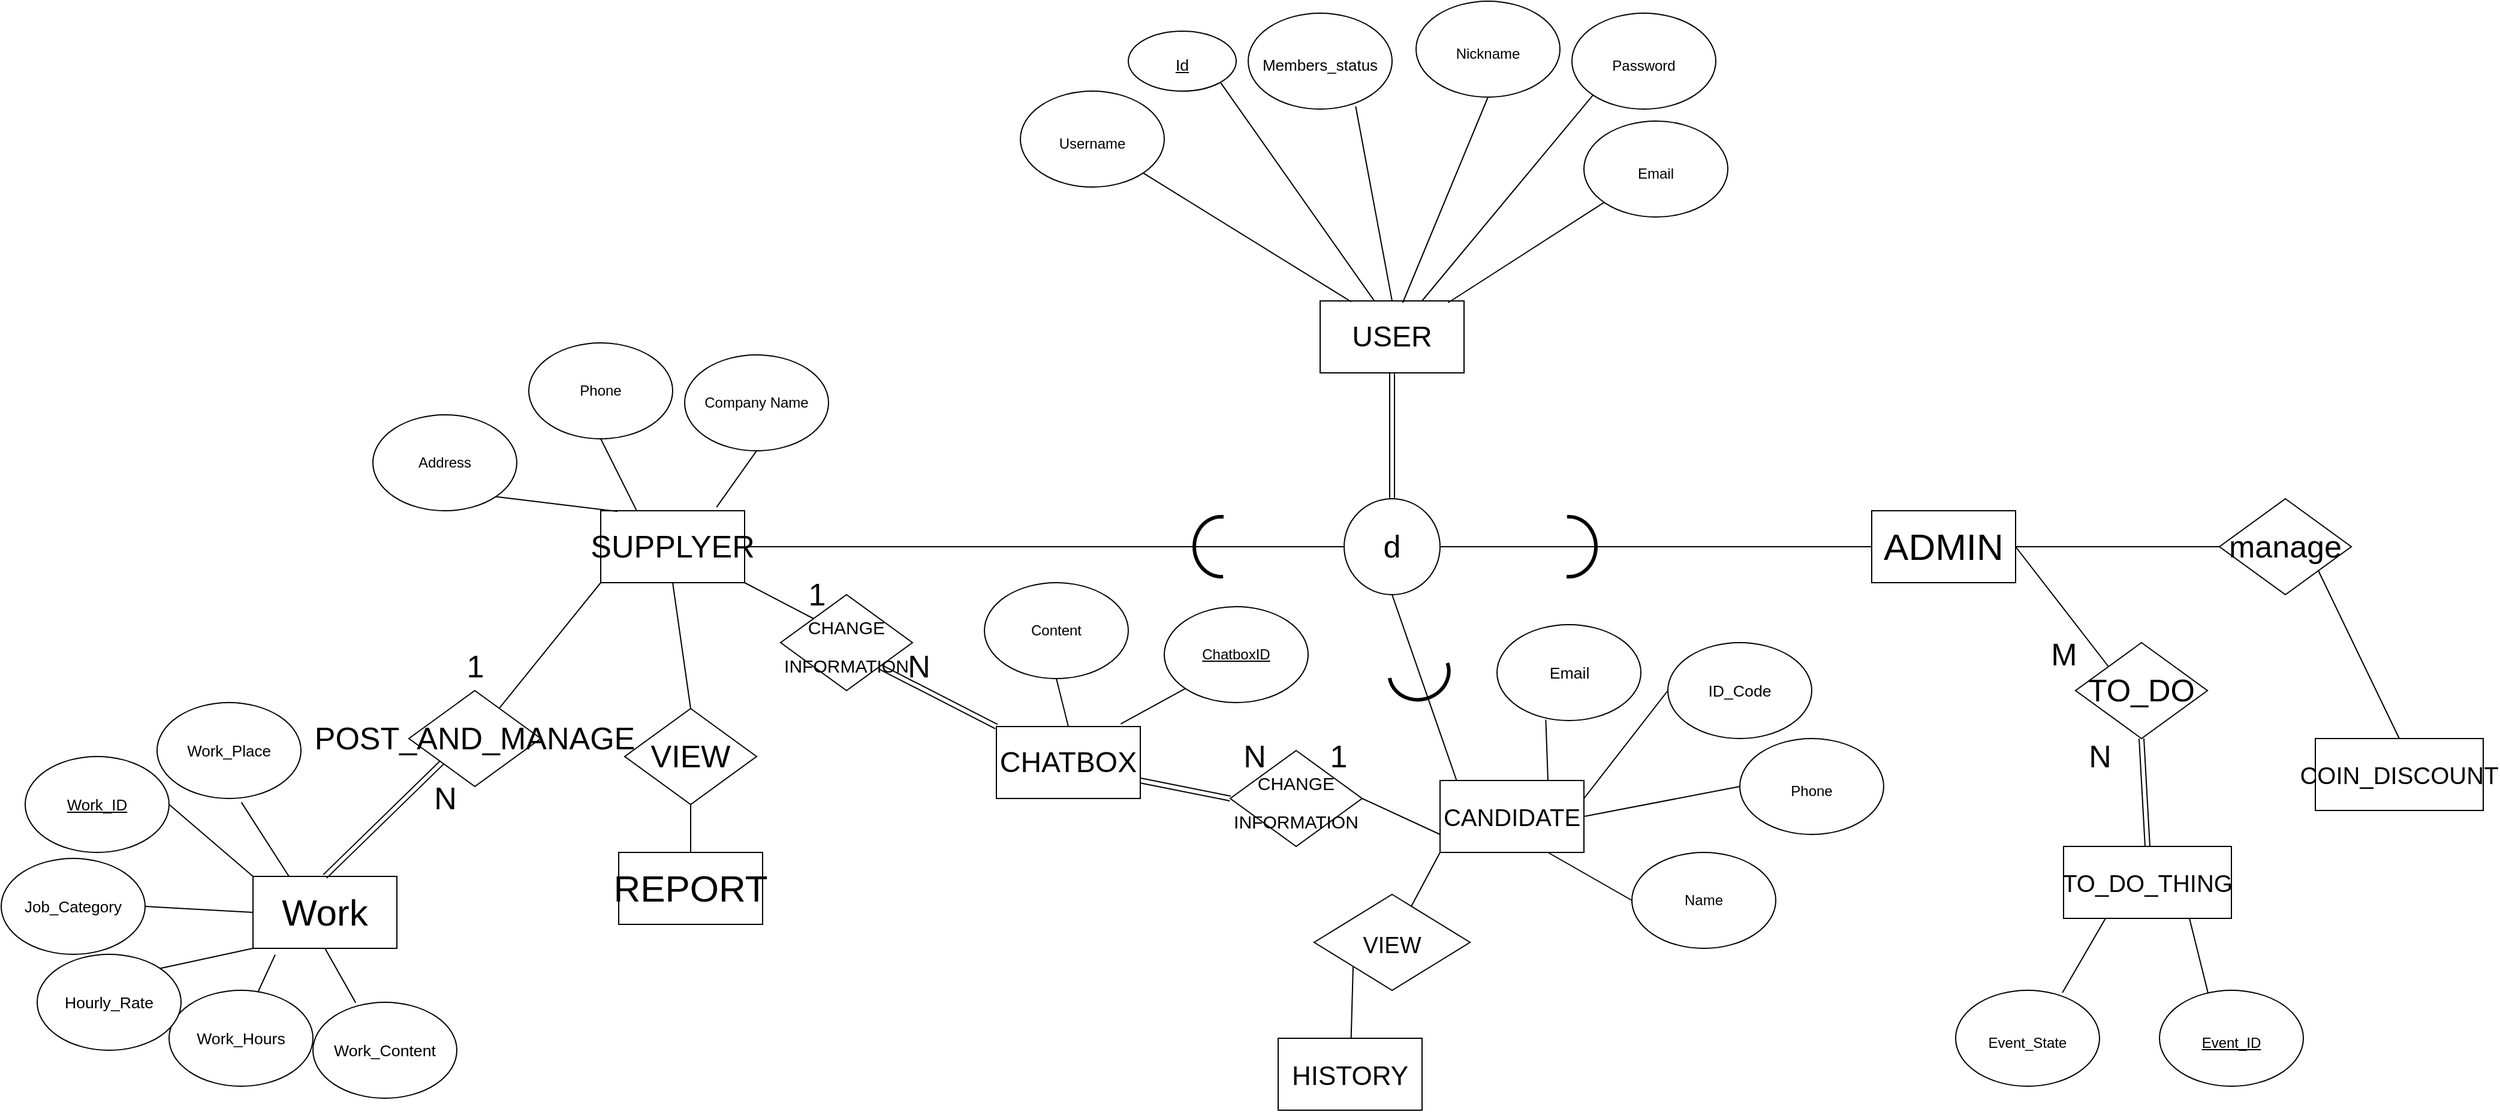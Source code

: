 <mxfile version="20.5.1" type="device"><diagram id="R2lEEEUBdFMjLlhIrx00" name="Page-1"><mxGraphModel dx="2035" dy="1775" grid="1" gridSize="10" guides="1" tooltips="1" connect="1" arrows="1" fold="1" page="1" pageScale="1" pageWidth="850" pageHeight="1100" math="0" shadow="0" extFonts="Permanent Marker^https://fonts.googleapis.com/css?family=Permanent+Marker"><root><mxCell id="0"/><mxCell id="1" parent="0"/><mxCell id="GAEGaTAxzeg6Zr1acWIs-1" value="&lt;font style=&quot;font-size: 24px;&quot;&gt;USER&lt;/font&gt;" style="rounded=0;whiteSpace=wrap;html=1;" parent="1" vertex="1"><mxGeometry x="780" y="35" width="120" height="60" as="geometry"/></mxCell><mxCell id="GAEGaTAxzeg6Zr1acWIs-2" value="&lt;div style=&quot;text-align: start;&quot;&gt;&lt;font face=&quot;Arial&quot;&gt;&lt;span style=&quot;font-size: 13.333px;&quot;&gt;&lt;u&gt;Id&lt;/u&gt;&lt;/span&gt;&lt;/font&gt;&lt;/div&gt;" style="ellipse;whiteSpace=wrap;html=1;fontSize=24;" parent="1" vertex="1"><mxGeometry x="620" y="-190" width="90" height="50" as="geometry"/></mxCell><mxCell id="LezE99AyNfhkKalpj9kY-16" style="edgeStyle=none;rounded=0;orthogonalLoop=1;jettySize=auto;html=1;exitX=1;exitY=1;exitDx=0;exitDy=0;strokeColor=default;fontSize=26;endArrow=none;endFill=0;entryX=0.216;entryY=0.012;entryDx=0;entryDy=0;entryPerimeter=0;" parent="1" source="GAEGaTAxzeg6Zr1acWIs-4" target="GAEGaTAxzeg6Zr1acWIs-1" edge="1"><mxGeometry relative="1" as="geometry"><mxPoint x="790" y="30" as="targetPoint"/></mxGeometry></mxCell><mxCell id="GAEGaTAxzeg6Zr1acWIs-4" value="&lt;font style=&quot;font-size: 12px;&quot;&gt;Username&lt;/font&gt;" style="ellipse;whiteSpace=wrap;html=1;fontSize=24;" parent="1" vertex="1"><mxGeometry x="530" y="-140" width="120" height="80" as="geometry"/></mxCell><mxCell id="LezE99AyNfhkKalpj9kY-14" style="edgeStyle=none;rounded=0;orthogonalLoop=1;jettySize=auto;html=1;exitX=0.5;exitY=1;exitDx=0;exitDy=0;strokeColor=default;fontSize=26;endArrow=none;endFill=0;entryX=0.574;entryY=0.025;entryDx=0;entryDy=0;entryPerimeter=0;" parent="1" source="GAEGaTAxzeg6Zr1acWIs-5" target="GAEGaTAxzeg6Zr1acWIs-1" edge="1"><mxGeometry relative="1" as="geometry"><mxPoint x="850" y="30" as="targetPoint"/></mxGeometry></mxCell><mxCell id="GAEGaTAxzeg6Zr1acWIs-5" value="&lt;font style=&quot;font-size: 12px;&quot;&gt;Nickname&lt;/font&gt;" style="ellipse;whiteSpace=wrap;html=1;fontSize=24;" parent="1" vertex="1"><mxGeometry x="860" y="-215" width="120" height="80" as="geometry"/></mxCell><mxCell id="GAEGaTAxzeg6Zr1acWIs-6" value="&lt;font style=&quot;font-size: 13px;&quot;&gt;Members_status&lt;/font&gt;" style="ellipse;whiteSpace=wrap;html=1;fontSize=24;" parent="1" vertex="1"><mxGeometry x="720" y="-205" width="120" height="80" as="geometry"/></mxCell><mxCell id="LezE99AyNfhkKalpj9kY-15" style="edgeStyle=none;rounded=0;orthogonalLoop=1;jettySize=auto;html=1;exitX=0;exitY=1;exitDx=0;exitDy=0;strokeColor=default;fontSize=26;endArrow=none;endFill=0;" parent="1" source="GAEGaTAxzeg6Zr1acWIs-7" target="GAEGaTAxzeg6Zr1acWIs-1" edge="1"><mxGeometry relative="1" as="geometry"/></mxCell><mxCell id="GAEGaTAxzeg6Zr1acWIs-7" value="&lt;font style=&quot;font-size: 12px;&quot;&gt;Password&lt;/font&gt;" style="ellipse;whiteSpace=wrap;html=1;fontSize=24;" parent="1" vertex="1"><mxGeometry x="990" y="-205" width="120" height="80" as="geometry"/></mxCell><mxCell id="GAEGaTAxzeg6Zr1acWIs-8" value="&lt;font style=&quot;font-size: 12px;&quot;&gt;Email&lt;/font&gt;" style="ellipse;whiteSpace=wrap;html=1;fontSize=24;" parent="1" vertex="1"><mxGeometry x="1000" y="-115" width="120" height="80" as="geometry"/></mxCell><mxCell id="LezE99AyNfhkKalpj9kY-32" style="edgeStyle=none;rounded=0;orthogonalLoop=1;jettySize=auto;html=1;exitX=0;exitY=0.75;exitDx=0;exitDy=0;entryX=1;entryY=0.5;entryDx=0;entryDy=0;strokeColor=default;fontSize=26;endArrow=none;endFill=0;" parent="1" source="SXJEXZkANKzUue8CxVJa-1" target="LezE99AyNfhkKalpj9kY-31" edge="1"><mxGeometry relative="1" as="geometry"/></mxCell><mxCell id="QiW3dgCZa_tOlKcqIJRT-12" style="edgeStyle=none;rounded=0;orthogonalLoop=1;jettySize=auto;html=1;exitX=0;exitY=1;exitDx=0;exitDy=0;endArrow=none;endFill=0;" edge="1" parent="1" source="SXJEXZkANKzUue8CxVJa-1" target="QiW3dgCZa_tOlKcqIJRT-11"><mxGeometry relative="1" as="geometry"/></mxCell><mxCell id="SXJEXZkANKzUue8CxVJa-1" value="&lt;font style=&quot;font-size: 20px;&quot;&gt;CANDIDATE&lt;/font&gt;" style="rounded=0;whiteSpace=wrap;html=1;fontSize=12;" parent="1" vertex="1"><mxGeometry x="880" y="435" width="120" height="60" as="geometry"/></mxCell><mxCell id="LezE99AyNfhkKalpj9kY-23" style="edgeStyle=none;rounded=0;orthogonalLoop=1;jettySize=auto;html=1;exitX=0;exitY=0.5;exitDx=0;exitDy=0;entryX=0.75;entryY=1;entryDx=0;entryDy=0;strokeColor=default;fontSize=26;endArrow=none;endFill=0;" parent="1" source="SXJEXZkANKzUue8CxVJa-2" target="SXJEXZkANKzUue8CxVJa-1" edge="1"><mxGeometry relative="1" as="geometry"/></mxCell><mxCell id="SXJEXZkANKzUue8CxVJa-2" value="Name" style="ellipse;whiteSpace=wrap;html=1;fontSize=12;" parent="1" vertex="1"><mxGeometry x="1040" y="495" width="120" height="80" as="geometry"/></mxCell><mxCell id="LezE99AyNfhkKalpj9kY-22" style="edgeStyle=none;rounded=0;orthogonalLoop=1;jettySize=auto;html=1;exitX=0;exitY=0.5;exitDx=0;exitDy=0;entryX=1;entryY=0.5;entryDx=0;entryDy=0;strokeColor=default;fontSize=26;endArrow=none;endFill=0;" parent="1" source="SXJEXZkANKzUue8CxVJa-3" target="SXJEXZkANKzUue8CxVJa-1" edge="1"><mxGeometry relative="1" as="geometry"/></mxCell><mxCell id="SXJEXZkANKzUue8CxVJa-3" value="&lt;font style=&quot;font-size: 12px;&quot;&gt;Phone&lt;/font&gt;" style="ellipse;whiteSpace=wrap;html=1;fontSize=24;" parent="1" vertex="1"><mxGeometry x="1130" y="400" width="120" height="80" as="geometry"/></mxCell><mxCell id="SXJEXZkANKzUue8CxVJa-4" value="&lt;span style=&quot;text-align: start; font-size: 10pt; font-family: Arial;&quot; data-sheets-userformat=&quot;{&amp;quot;2&amp;quot;:529,&amp;quot;3&amp;quot;:{&amp;quot;1&amp;quot;:0},&amp;quot;7&amp;quot;:{&amp;quot;1&amp;quot;:[{&amp;quot;1&amp;quot;:2,&amp;quot;2&amp;quot;:0,&amp;quot;5&amp;quot;:{&amp;quot;1&amp;quot;:2,&amp;quot;2&amp;quot;:0}},{&amp;quot;1&amp;quot;:0,&amp;quot;2&amp;quot;:0,&amp;quot;3&amp;quot;:3},{&amp;quot;1&amp;quot;:1,&amp;quot;2&amp;quot;:0,&amp;quot;4&amp;quot;:1}]},&amp;quot;12&amp;quot;:0}&quot; data-sheets-value=&quot;{&amp;quot;1&amp;quot;:2,&amp;quot;2&amp;quot;:&amp;quot;email&amp;quot;}&quot;&gt;Email&lt;/span&gt;" style="ellipse;whiteSpace=wrap;html=1;fontSize=12;" parent="1" vertex="1"><mxGeometry x="927.5" y="305" width="120" height="80" as="geometry"/></mxCell><mxCell id="SXJEXZkANKzUue8CxVJa-7" value="&lt;span style=&quot;text-align: start; font-size: 10pt; font-family: Arial;&quot; data-sheets-userformat=&quot;{&amp;quot;2&amp;quot;:529,&amp;quot;3&amp;quot;:{&amp;quot;1&amp;quot;:0},&amp;quot;7&amp;quot;:{&amp;quot;1&amp;quot;:[{&amp;quot;1&amp;quot;:2,&amp;quot;2&amp;quot;:0,&amp;quot;5&amp;quot;:{&amp;quot;1&amp;quot;:2,&amp;quot;2&amp;quot;:0}},{&amp;quot;1&amp;quot;:0,&amp;quot;2&amp;quot;:0,&amp;quot;3&amp;quot;:3},{&amp;quot;1&amp;quot;:1,&amp;quot;2&amp;quot;:0,&amp;quot;4&amp;quot;:1}]},&amp;quot;12&amp;quot;:0}&quot; data-sheets-value=&quot;{&amp;quot;1&amp;quot;:2,&amp;quot;2&amp;quot;:&amp;quot;ID&amp;quot;}&quot;&gt;ID_Code&lt;/span&gt;" style="ellipse;whiteSpace=wrap;html=1;fontSize=12;" parent="1" vertex="1"><mxGeometry x="1070" y="320" width="120" height="80" as="geometry"/></mxCell><mxCell id="LezE99AyNfhkKalpj9kY-35" style="edgeStyle=none;rounded=0;orthogonalLoop=1;jettySize=auto;html=1;exitX=1;exitY=1;exitDx=0;exitDy=0;entryX=0;entryY=0;entryDx=0;entryDy=0;strokeColor=default;fontSize=26;endArrow=none;endFill=0;" parent="1" source="SXJEXZkANKzUue8CxVJa-9" target="LezE99AyNfhkKalpj9kY-30" edge="1"><mxGeometry relative="1" as="geometry"/></mxCell><mxCell id="LezE99AyNfhkKalpj9kY-36" style="edgeStyle=none;rounded=0;orthogonalLoop=1;jettySize=auto;html=1;exitX=0;exitY=1;exitDx=0;exitDy=0;strokeColor=default;fontSize=26;endArrow=none;endFill=0;" parent="1" source="SXJEXZkANKzUue8CxVJa-9" target="LezE99AyNfhkKalpj9kY-37" edge="1"><mxGeometry relative="1" as="geometry"><mxPoint x="110" y="350" as="targetPoint"/></mxGeometry></mxCell><mxCell id="QiW3dgCZa_tOlKcqIJRT-8" style="edgeStyle=none;rounded=0;orthogonalLoop=1;jettySize=auto;html=1;exitX=0.5;exitY=1;exitDx=0;exitDy=0;entryX=0.5;entryY=0;entryDx=0;entryDy=0;endArrow=none;endFill=0;" edge="1" parent="1" source="SXJEXZkANKzUue8CxVJa-9" target="QiW3dgCZa_tOlKcqIJRT-7"><mxGeometry relative="1" as="geometry"/></mxCell><mxCell id="SXJEXZkANKzUue8CxVJa-9" value="&lt;font style=&quot;font-size: 26px;&quot;&gt;SUPPLYER&lt;/font&gt;" style="rounded=0;whiteSpace=wrap;html=1;fontSize=12;" parent="1" vertex="1"><mxGeometry x="180" y="210" width="120" height="60" as="geometry"/></mxCell><mxCell id="SXJEXZkANKzUue8CxVJa-10" value="Company Name" style="ellipse;whiteSpace=wrap;html=1;fontSize=12;" parent="1" vertex="1"><mxGeometry x="250" y="80" width="120" height="80" as="geometry"/></mxCell><mxCell id="LezE99AyNfhkKalpj9kY-24" style="edgeStyle=none;rounded=0;orthogonalLoop=1;jettySize=auto;html=1;exitX=1;exitY=1;exitDx=0;exitDy=0;entryX=0.116;entryY=0.009;entryDx=0;entryDy=0;entryPerimeter=0;strokeColor=default;fontSize=26;endArrow=none;endFill=0;" parent="1" source="SXJEXZkANKzUue8CxVJa-11" target="SXJEXZkANKzUue8CxVJa-9" edge="1"><mxGeometry relative="1" as="geometry"/></mxCell><mxCell id="SXJEXZkANKzUue8CxVJa-11" value="Address" style="ellipse;whiteSpace=wrap;html=1;fontSize=12;" parent="1" vertex="1"><mxGeometry x="-10" y="130" width="120" height="80" as="geometry"/></mxCell><mxCell id="SXJEXZkANKzUue8CxVJa-12" value="Phone" style="ellipse;whiteSpace=wrap;html=1;fontSize=12;" parent="1" vertex="1"><mxGeometry x="120" y="70" width="120" height="80" as="geometry"/></mxCell><mxCell id="LezE99AyNfhkKalpj9kY-58" style="edgeStyle=none;rounded=0;orthogonalLoop=1;jettySize=auto;html=1;exitX=1;exitY=0.5;exitDx=0;exitDy=0;entryX=0;entryY=0;entryDx=0;entryDy=0;strokeColor=default;fontSize=26;endArrow=none;endFill=0;" parent="1" source="SXJEXZkANKzUue8CxVJa-13" target="LezE99AyNfhkKalpj9kY-57" edge="1"><mxGeometry relative="1" as="geometry"/></mxCell><mxCell id="SXJEXZkANKzUue8CxVJa-13" value="&lt;font style=&quot;font-size: 31px;&quot;&gt;ADMIN&lt;br&gt;&lt;/font&gt;" style="rounded=0;whiteSpace=wrap;html=1;fontSize=12;" parent="1" vertex="1"><mxGeometry x="1240" y="210" width="120" height="60" as="geometry"/></mxCell><mxCell id="LezE99AyNfhkKalpj9kY-56" style="edgeStyle=none;rounded=0;orthogonalLoop=1;jettySize=auto;html=1;exitX=0;exitY=0;exitDx=0;exitDy=0;entryX=1;entryY=0.5;entryDx=0;entryDy=0;strokeColor=default;fontSize=26;endArrow=none;endFill=0;" parent="1" source="SXJEXZkANKzUue8CxVJa-14" target="LezE99AyNfhkKalpj9kY-55" edge="1"><mxGeometry relative="1" as="geometry"/></mxCell><mxCell id="QiW3dgCZa_tOlKcqIJRT-5" style="edgeStyle=none;rounded=0;orthogonalLoop=1;jettySize=auto;html=1;exitX=0.5;exitY=1;exitDx=0;exitDy=0;entryX=0.297;entryY=0.004;entryDx=0;entryDy=0;entryPerimeter=0;endArrow=none;endFill=0;" edge="1" parent="1" source="SXJEXZkANKzUue8CxVJa-14" target="SXJEXZkANKzUue8CxVJa-16"><mxGeometry relative="1" as="geometry"/></mxCell><mxCell id="SXJEXZkANKzUue8CxVJa-14" value="&lt;font style=&quot;font-size: 31px;&quot;&gt;Work&lt;/font&gt;" style="rounded=0;whiteSpace=wrap;html=1;fontSize=12;" parent="1" vertex="1"><mxGeometry x="-110" y="515" width="120" height="60" as="geometry"/></mxCell><mxCell id="LezE99AyNfhkKalpj9kY-10" style="edgeStyle=none;rounded=0;orthogonalLoop=1;jettySize=auto;html=1;exitX=0.62;exitY=0.011;exitDx=0;exitDy=0;entryX=0.154;entryY=1.088;entryDx=0;entryDy=0;strokeColor=default;endArrow=none;endFill=0;exitPerimeter=0;entryPerimeter=0;" parent="1" source="SXJEXZkANKzUue8CxVJa-15" target="SXJEXZkANKzUue8CxVJa-14" edge="1"><mxGeometry relative="1" as="geometry"/></mxCell><mxCell id="SXJEXZkANKzUue8CxVJa-15" value="&lt;span style=&quot;text-align: start; font-size: 10pt; font-family: Arial;&quot; data-sheets-userformat=&quot;{&amp;quot;2&amp;quot;:529,&amp;quot;3&amp;quot;:{&amp;quot;1&amp;quot;:0},&amp;quot;7&amp;quot;:{&amp;quot;1&amp;quot;:[{&amp;quot;1&amp;quot;:2,&amp;quot;2&amp;quot;:0,&amp;quot;5&amp;quot;:{&amp;quot;1&amp;quot;:2,&amp;quot;2&amp;quot;:0}},{&amp;quot;1&amp;quot;:0,&amp;quot;2&amp;quot;:0,&amp;quot;3&amp;quot;:3},{&amp;quot;1&amp;quot;:1,&amp;quot;2&amp;quot;:0,&amp;quot;4&amp;quot;:1}]},&amp;quot;12&amp;quot;:0}&quot; data-sheets-value=&quot;{&amp;quot;1&amp;quot;:2,&amp;quot;2&amp;quot;:&amp;quot;work hours&amp;quot;}&quot;&gt;Work_Hours&lt;/span&gt;" style="ellipse;whiteSpace=wrap;html=1;fontSize=12;" parent="1" vertex="1"><mxGeometry x="-180" y="610" width="120" height="80" as="geometry"/></mxCell><mxCell id="SXJEXZkANKzUue8CxVJa-16" value="&lt;span style=&quot;text-align: start; font-size: 10pt; font-family: Arial;&quot; data-sheets-userformat=&quot;{&amp;quot;2&amp;quot;:529,&amp;quot;3&amp;quot;:{&amp;quot;1&amp;quot;:0},&amp;quot;7&amp;quot;:{&amp;quot;1&amp;quot;:[{&amp;quot;1&amp;quot;:2,&amp;quot;2&amp;quot;:0,&amp;quot;5&amp;quot;:{&amp;quot;1&amp;quot;:2,&amp;quot;2&amp;quot;:0}},{&amp;quot;1&amp;quot;:0,&amp;quot;2&amp;quot;:0,&amp;quot;3&amp;quot;:3},{&amp;quot;1&amp;quot;:1,&amp;quot;2&amp;quot;:0,&amp;quot;4&amp;quot;:1}]},&amp;quot;12&amp;quot;:0}&quot; data-sheets-value=&quot;{&amp;quot;1&amp;quot;:2,&amp;quot;2&amp;quot;:&amp;quot;work content&amp;quot;}&quot;&gt;Work_Content&lt;/span&gt;" style="ellipse;whiteSpace=wrap;html=1;fontSize=12;" parent="1" vertex="1"><mxGeometry x="-60" y="620" width="120" height="80" as="geometry"/></mxCell><mxCell id="LezE99AyNfhkKalpj9kY-11" style="edgeStyle=none;rounded=0;orthogonalLoop=1;jettySize=auto;html=1;exitX=1;exitY=0;exitDx=0;exitDy=0;entryX=0;entryY=1;entryDx=0;entryDy=0;strokeColor=default;endArrow=none;endFill=0;" parent="1" source="SXJEXZkANKzUue8CxVJa-17" target="SXJEXZkANKzUue8CxVJa-14" edge="1"><mxGeometry relative="1" as="geometry"/></mxCell><mxCell id="SXJEXZkANKzUue8CxVJa-17" value="&lt;span style=&quot;text-align: start; font-size: 10pt; font-family: Arial;&quot; data-sheets-userformat=&quot;{&amp;quot;2&amp;quot;:529,&amp;quot;3&amp;quot;:{&amp;quot;1&amp;quot;:0},&amp;quot;7&amp;quot;:{&amp;quot;1&amp;quot;:[{&amp;quot;1&amp;quot;:2,&amp;quot;2&amp;quot;:0,&amp;quot;5&amp;quot;:{&amp;quot;1&amp;quot;:2,&amp;quot;2&amp;quot;:0}},{&amp;quot;1&amp;quot;:0,&amp;quot;2&amp;quot;:0,&amp;quot;3&amp;quot;:3},{&amp;quot;1&amp;quot;:1,&amp;quot;2&amp;quot;:0,&amp;quot;4&amp;quot;:1}]},&amp;quot;12&amp;quot;:0}&quot; data-sheets-value=&quot;{&amp;quot;1&amp;quot;:2,&amp;quot;2&amp;quot;:&amp;quot;hourly rate&amp;quot;}&quot;&gt;Hourly_Rate&lt;/span&gt;" style="ellipse;whiteSpace=wrap;html=1;fontSize=12;" parent="1" vertex="1"><mxGeometry x="-290" y="580" width="120" height="80" as="geometry"/></mxCell><mxCell id="LezE99AyNfhkKalpj9kY-12" style="edgeStyle=none;rounded=0;orthogonalLoop=1;jettySize=auto;html=1;exitX=1;exitY=0.5;exitDx=0;exitDy=0;entryX=0;entryY=0.5;entryDx=0;entryDy=0;strokeColor=default;endArrow=none;endFill=0;" parent="1" source="SXJEXZkANKzUue8CxVJa-18" target="SXJEXZkANKzUue8CxVJa-14" edge="1"><mxGeometry relative="1" as="geometry"/></mxCell><mxCell id="SXJEXZkANKzUue8CxVJa-18" value="&lt;span style=&quot;font-family: Arial; font-size: 13px; text-align: left; background-color: rgb(255, 255, 255);&quot;&gt;Job_Category&lt;/span&gt;" style="ellipse;whiteSpace=wrap;html=1;fontSize=12;" parent="1" vertex="1"><mxGeometry x="-320" y="500" width="120" height="80" as="geometry"/></mxCell><mxCell id="LezE99AyNfhkKalpj9kY-13" style="edgeStyle=none;rounded=0;orthogonalLoop=1;jettySize=auto;html=1;exitX=0.586;exitY=1.04;exitDx=0;exitDy=0;entryX=0.25;entryY=0;entryDx=0;entryDy=0;strokeColor=default;endArrow=none;endFill=0;exitPerimeter=0;" parent="1" source="SXJEXZkANKzUue8CxVJa-19" target="SXJEXZkANKzUue8CxVJa-14" edge="1"><mxGeometry relative="1" as="geometry"/></mxCell><mxCell id="SXJEXZkANKzUue8CxVJa-19" value="&lt;span style=&quot;font-family: Arial; font-size: 13px; text-align: left; background-color: rgb(255, 255, 255);&quot;&gt;Work_Place&lt;/span&gt;" style="ellipse;whiteSpace=wrap;html=1;fontSize=12;" parent="1" vertex="1"><mxGeometry x="-190" y="370" width="120" height="80" as="geometry"/></mxCell><mxCell id="SXJEXZkANKzUue8CxVJa-31" value="" style="endArrow=none;html=1;rounded=0;fontSize=12;exitX=1;exitY=1;exitDx=0;exitDy=0;entryX=0.377;entryY=0;entryDx=0;entryDy=0;entryPerimeter=0;" parent="1" source="GAEGaTAxzeg6Zr1acWIs-2" target="GAEGaTAxzeg6Zr1acWIs-1" edge="1"><mxGeometry width="50" height="50" relative="1" as="geometry"><mxPoint x="1300" y="355" as="sourcePoint"/><mxPoint x="1350" y="305" as="targetPoint"/></mxGeometry></mxCell><mxCell id="SXJEXZkANKzUue8CxVJa-32" value="" style="endArrow=none;html=1;rounded=0;fontSize=12;exitX=0.747;exitY=0.972;exitDx=0;exitDy=0;exitPerimeter=0;entryX=0.5;entryY=0;entryDx=0;entryDy=0;" parent="1" source="GAEGaTAxzeg6Zr1acWIs-6" target="GAEGaTAxzeg6Zr1acWIs-1" edge="1"><mxGeometry width="50" height="50" relative="1" as="geometry"><mxPoint x="1300" y="355" as="sourcePoint"/><mxPoint x="1350" y="305" as="targetPoint"/></mxGeometry></mxCell><mxCell id="SXJEXZkANKzUue8CxVJa-34" value="" style="endArrow=none;html=1;rounded=0;fontSize=12;exitX=0.889;exitY=0.025;exitDx=0;exitDy=0;exitPerimeter=0;" parent="1" source="GAEGaTAxzeg6Zr1acWIs-1" target="GAEGaTAxzeg6Zr1acWIs-8" edge="1"><mxGeometry width="50" height="50" relative="1" as="geometry"><mxPoint x="1300" y="355" as="sourcePoint"/><mxPoint x="1350" y="305" as="targetPoint"/></mxGeometry></mxCell><mxCell id="SXJEXZkANKzUue8CxVJa-37" value="" style="endArrow=none;html=1;rounded=0;fontSize=12;exitX=0.5;exitY=1;exitDx=0;exitDy=0;entryX=0.25;entryY=0;entryDx=0;entryDy=0;" parent="1" source="SXJEXZkANKzUue8CxVJa-12" target="SXJEXZkANKzUue8CxVJa-9" edge="1"><mxGeometry width="50" height="50" relative="1" as="geometry"><mxPoint x="510" y="320" as="sourcePoint"/><mxPoint x="180" y="240" as="targetPoint"/></mxGeometry></mxCell><mxCell id="SXJEXZkANKzUue8CxVJa-41" value="" style="endArrow=none;html=1;rounded=0;fontSize=12;exitX=0.5;exitY=1;exitDx=0;exitDy=0;entryX=0.805;entryY=-0.049;entryDx=0;entryDy=0;entryPerimeter=0;" parent="1" source="SXJEXZkANKzUue8CxVJa-10" target="SXJEXZkANKzUue8CxVJa-9" edge="1"><mxGeometry width="50" height="50" relative="1" as="geometry"><mxPoint x="510" y="320" as="sourcePoint"/><mxPoint x="230" y="210" as="targetPoint"/></mxGeometry></mxCell><mxCell id="SXJEXZkANKzUue8CxVJa-43" value="" style="endArrow=none;html=1;rounded=0;fontSize=12;entryX=0;entryY=0.5;entryDx=0;entryDy=0;exitX=1;exitY=0.25;exitDx=0;exitDy=0;" parent="1" source="SXJEXZkANKzUue8CxVJa-1" target="SXJEXZkANKzUue8CxVJa-7" edge="1"><mxGeometry width="50" height="50" relative="1" as="geometry"><mxPoint x="395" y="565" as="sourcePoint"/><mxPoint x="445" y="515" as="targetPoint"/></mxGeometry></mxCell><mxCell id="SXJEXZkANKzUue8CxVJa-44" value="" style="endArrow=none;html=1;rounded=0;fontSize=12;entryX=0.339;entryY=0.991;entryDx=0;entryDy=0;exitX=0.75;exitY=0;exitDx=0;exitDy=0;entryPerimeter=0;" parent="1" source="SXJEXZkANKzUue8CxVJa-1" target="SXJEXZkANKzUue8CxVJa-4" edge="1"><mxGeometry width="50" height="50" relative="1" as="geometry"><mxPoint x="395" y="565" as="sourcePoint"/><mxPoint x="445" y="515" as="targetPoint"/></mxGeometry></mxCell><mxCell id="LezE99AyNfhkKalpj9kY-18" style="edgeStyle=none;rounded=0;orthogonalLoop=1;jettySize=auto;html=1;exitX=0.5;exitY=0;exitDx=0;exitDy=0;entryX=0.5;entryY=1;entryDx=0;entryDy=0;strokeColor=default;fontSize=26;endArrow=none;endFill=0;shape=link;" parent="1" source="LezE99AyNfhkKalpj9kY-17" target="GAEGaTAxzeg6Zr1acWIs-1" edge="1"><mxGeometry relative="1" as="geometry"/></mxCell><mxCell id="LezE99AyNfhkKalpj9kY-19" style="edgeStyle=none;rounded=0;orthogonalLoop=1;jettySize=auto;html=1;exitX=0;exitY=0.5;exitDx=0;exitDy=0;entryX=1;entryY=0.5;entryDx=0;entryDy=0;strokeColor=default;fontSize=26;endArrow=none;endFill=0;startArrow=none;" parent="1" target="SXJEXZkANKzUue8CxVJa-9" edge="1"><mxGeometry relative="1" as="geometry"><mxPoint x="675" y="240" as="sourcePoint"/></mxGeometry></mxCell><mxCell id="LezE99AyNfhkKalpj9kY-20" style="edgeStyle=none;rounded=0;orthogonalLoop=1;jettySize=auto;html=1;exitX=1;exitY=0.5;exitDx=0;exitDy=0;entryX=0;entryY=0.5;entryDx=0;entryDy=0;strokeColor=default;fontSize=26;endArrow=none;endFill=0;" parent="1" source="LezE99AyNfhkKalpj9kY-17" target="SXJEXZkANKzUue8CxVJa-13" edge="1"><mxGeometry relative="1" as="geometry"/></mxCell><mxCell id="LezE99AyNfhkKalpj9kY-21" style="edgeStyle=none;rounded=0;orthogonalLoop=1;jettySize=auto;html=1;exitX=0.5;exitY=1;exitDx=0;exitDy=0;entryX=0.114;entryY=-0.006;entryDx=0;entryDy=0;strokeColor=default;fontSize=26;endArrow=none;endFill=0;entryPerimeter=0;" parent="1" source="LezE99AyNfhkKalpj9kY-17" target="SXJEXZkANKzUue8CxVJa-1" edge="1"><mxGeometry relative="1" as="geometry"/></mxCell><mxCell id="LezE99AyNfhkKalpj9kY-17" value="d" style="ellipse;whiteSpace=wrap;html=1;aspect=fixed;fontSize=26;" parent="1" vertex="1"><mxGeometry x="800" y="200" width="80" height="80" as="geometry"/></mxCell><mxCell id="LezE99AyNfhkKalpj9kY-34" style="edgeStyle=none;rounded=0;orthogonalLoop=1;jettySize=auto;html=1;exitX=0;exitY=0;exitDx=0;exitDy=0;entryX=1;entryY=1;entryDx=0;entryDy=0;strokeColor=default;fontSize=26;endArrow=none;endFill=0;shape=link;" parent="1" source="LezE99AyNfhkKalpj9kY-25" target="LezE99AyNfhkKalpj9kY-30" edge="1"><mxGeometry relative="1" as="geometry"/></mxCell><mxCell id="LezE99AyNfhkKalpj9kY-25" value="&lt;font face=&quot;Arial&quot;&gt;&lt;font style=&quot;font-size: 24px;&quot;&gt;CHATBOX&lt;/font&gt;&lt;br&gt;&lt;/font&gt;" style="rounded=0;whiteSpace=wrap;html=1;fontSize=12;" parent="1" vertex="1"><mxGeometry x="510" y="390" width="120" height="60" as="geometry"/></mxCell><mxCell id="LezE99AyNfhkKalpj9kY-28" style="edgeStyle=none;rounded=0;orthogonalLoop=1;jettySize=auto;html=1;exitX=0;exitY=1;exitDx=0;exitDy=0;entryX=0.864;entryY=-0.036;entryDx=0;entryDy=0;strokeColor=default;fontSize=26;endArrow=none;endFill=0;entryPerimeter=0;" parent="1" source="LezE99AyNfhkKalpj9kY-26" target="LezE99AyNfhkKalpj9kY-25" edge="1"><mxGeometry relative="1" as="geometry"/></mxCell><mxCell id="LezE99AyNfhkKalpj9kY-26" value="&lt;u&gt;ChatboxID&lt;/u&gt;" style="ellipse;whiteSpace=wrap;html=1;fontSize=12;" parent="1" vertex="1"><mxGeometry x="650" y="290" width="120" height="80" as="geometry"/></mxCell><mxCell id="LezE99AyNfhkKalpj9kY-29" style="edgeStyle=none;rounded=0;orthogonalLoop=1;jettySize=auto;html=1;exitX=0.5;exitY=1;exitDx=0;exitDy=0;entryX=0.5;entryY=0;entryDx=0;entryDy=0;strokeColor=default;fontSize=26;endArrow=none;endFill=0;" parent="1" source="LezE99AyNfhkKalpj9kY-27" target="LezE99AyNfhkKalpj9kY-25" edge="1"><mxGeometry relative="1" as="geometry"/></mxCell><mxCell id="LezE99AyNfhkKalpj9kY-27" value="Content" style="ellipse;whiteSpace=wrap;html=1;fontSize=12;" parent="1" vertex="1"><mxGeometry x="500" y="270" width="120" height="80" as="geometry"/></mxCell><mxCell id="LezE99AyNfhkKalpj9kY-30" value="&lt;font style=&quot;font-size: 15px;&quot;&gt;CHANGE&lt;br&gt;INFORMATION&lt;/font&gt;" style="rhombus;whiteSpace=wrap;html=1;fontSize=26;" parent="1" vertex="1"><mxGeometry x="330" y="280" width="110" height="80" as="geometry"/></mxCell><mxCell id="LezE99AyNfhkKalpj9kY-33" style="edgeStyle=none;rounded=0;orthogonalLoop=1;jettySize=auto;html=1;exitX=0;exitY=0.5;exitDx=0;exitDy=0;entryX=1;entryY=0.75;entryDx=0;entryDy=0;strokeColor=default;fontSize=26;endArrow=none;endFill=0;shape=link;" parent="1" source="LezE99AyNfhkKalpj9kY-31" target="LezE99AyNfhkKalpj9kY-25" edge="1"><mxGeometry relative="1" as="geometry"/></mxCell><mxCell id="LezE99AyNfhkKalpj9kY-31" value="&lt;span style=&quot;font-size: 15px;&quot;&gt;CHANGE&lt;/span&gt;&lt;br style=&quot;font-size: 15px;&quot;&gt;&lt;span style=&quot;font-size: 15px;&quot;&gt;INFORMATION&lt;/span&gt;" style="rhombus;whiteSpace=wrap;html=1;fontSize=26;" parent="1" vertex="1"><mxGeometry x="705" y="410" width="110" height="80" as="geometry"/></mxCell><mxCell id="LezE99AyNfhkKalpj9kY-38" style="edgeStyle=none;rounded=0;orthogonalLoop=1;jettySize=auto;html=1;exitX=0;exitY=1;exitDx=0;exitDy=0;entryX=0.5;entryY=0;entryDx=0;entryDy=0;strokeColor=default;fontSize=26;endArrow=none;endFill=0;shape=link;" parent="1" source="LezE99AyNfhkKalpj9kY-37" target="SXJEXZkANKzUue8CxVJa-14" edge="1"><mxGeometry relative="1" as="geometry"><mxPoint x="-85" y="390" as="sourcePoint"/></mxGeometry></mxCell><mxCell id="LezE99AyNfhkKalpj9kY-37" value="POST_AND_MANAGE" style="rhombus;whiteSpace=wrap;html=1;fontSize=26;" parent="1" vertex="1"><mxGeometry x="20" y="360" width="110" height="80" as="geometry"/></mxCell><mxCell id="LezE99AyNfhkKalpj9kY-47" value="" style="edgeStyle=none;rounded=0;orthogonalLoop=1;jettySize=auto;html=1;exitX=0;exitY=0.5;exitDx=0;exitDy=0;strokeColor=default;fontSize=26;endArrow=none;endFill=0;" parent="1" source="LezE99AyNfhkKalpj9kY-17" edge="1"><mxGeometry relative="1" as="geometry"><mxPoint x="800.0" y="240" as="sourcePoint"/><mxPoint x="670" y="240" as="targetPoint"/></mxGeometry></mxCell><mxCell id="LezE99AyNfhkKalpj9kY-48" value="" style="verticalLabelPosition=bottom;verticalAlign=top;html=1;shape=mxgraph.basic.arc;startAngle=0.489;endAngle=0.014;fontSize=26;gradientColor=none;strokeWidth=3;" parent="1" vertex="1"><mxGeometry x="675" y="215" width="45" height="50" as="geometry"/></mxCell><mxCell id="LezE99AyNfhkKalpj9kY-49" value="" style="verticalLabelPosition=bottom;verticalAlign=top;html=1;shape=mxgraph.basic.arc;startAngle=0.489;endAngle=0.014;fontSize=26;gradientColor=none;strokeWidth=3;rotation=-105;" parent="1" vertex="1"><mxGeometry x="840" y="320" width="45" height="50" as="geometry"/></mxCell><mxCell id="LezE99AyNfhkKalpj9kY-50" value="" style="verticalLabelPosition=bottom;verticalAlign=top;html=1;shape=mxgraph.basic.arc;startAngle=0.489;endAngle=0.014;fontSize=26;gradientColor=none;strokeWidth=3;rotation=-180;" parent="1" vertex="1"><mxGeometry x="965" y="215" width="45" height="50" as="geometry"/></mxCell><mxCell id="LezE99AyNfhkKalpj9kY-55" value="&lt;span style=&quot;font-family: Arial; font-size: 13px; text-align: left; background-color: rgb(255, 255, 255);&quot;&gt;&lt;u&gt;Work_ID&lt;/u&gt;&lt;/span&gt;" style="ellipse;whiteSpace=wrap;html=1;fontSize=12;" parent="1" vertex="1"><mxGeometry x="-300" y="415" width="120" height="80" as="geometry"/></mxCell><mxCell id="LezE99AyNfhkKalpj9kY-60" style="edgeStyle=none;rounded=0;orthogonalLoop=1;jettySize=auto;html=1;exitX=0.5;exitY=1;exitDx=0;exitDy=0;entryX=0.5;entryY=0;entryDx=0;entryDy=0;strokeColor=default;fontSize=26;endArrow=none;endFill=0;shape=link;" parent="1" source="LezE99AyNfhkKalpj9kY-57" target="LezE99AyNfhkKalpj9kY-59" edge="1"><mxGeometry relative="1" as="geometry"/></mxCell><mxCell id="LezE99AyNfhkKalpj9kY-57" value="TO_DO" style="rhombus;whiteSpace=wrap;html=1;fontSize=26;" parent="1" vertex="1"><mxGeometry x="1410" y="320" width="110" height="80" as="geometry"/></mxCell><mxCell id="LezE99AyNfhkKalpj9kY-63" style="edgeStyle=none;rounded=0;orthogonalLoop=1;jettySize=auto;html=1;exitX=0.25;exitY=1;exitDx=0;exitDy=0;entryX=0.742;entryY=0.025;entryDx=0;entryDy=0;entryPerimeter=0;strokeColor=default;fontSize=26;endArrow=none;endFill=0;" parent="1" source="LezE99AyNfhkKalpj9kY-59" target="LezE99AyNfhkKalpj9kY-61" edge="1"><mxGeometry relative="1" as="geometry"/></mxCell><mxCell id="LezE99AyNfhkKalpj9kY-64" style="edgeStyle=none;rounded=0;orthogonalLoop=1;jettySize=auto;html=1;exitX=0.75;exitY=1;exitDx=0;exitDy=0;entryX=0.341;entryY=0.048;entryDx=0;entryDy=0;entryPerimeter=0;strokeColor=default;fontSize=26;endArrow=none;endFill=0;" parent="1" source="LezE99AyNfhkKalpj9kY-59" target="LezE99AyNfhkKalpj9kY-62" edge="1"><mxGeometry relative="1" as="geometry"/></mxCell><mxCell id="LezE99AyNfhkKalpj9kY-59" value="&lt;font style=&quot;font-size: 20px;&quot;&gt;TO_DO_THING&lt;/font&gt;" style="rounded=0;whiteSpace=wrap;html=1;fontSize=12;" parent="1" vertex="1"><mxGeometry x="1400" y="490" width="140" height="60" as="geometry"/></mxCell><mxCell id="LezE99AyNfhkKalpj9kY-61" value="&lt;span style=&quot;font-size: 12px;&quot;&gt;Event_State&lt;/span&gt;" style="ellipse;whiteSpace=wrap;html=1;fontSize=24;" parent="1" vertex="1"><mxGeometry x="1310" y="610" width="120" height="80" as="geometry"/></mxCell><mxCell id="LezE99AyNfhkKalpj9kY-62" value="&lt;span style=&quot;font-size: 12px;&quot;&gt;&lt;u&gt;Event_ID&lt;/u&gt;&lt;/span&gt;" style="ellipse;whiteSpace=wrap;html=1;fontSize=24;" parent="1" vertex="1"><mxGeometry x="1480" y="610" width="120" height="80" as="geometry"/></mxCell><mxCell id="LezE99AyNfhkKalpj9kY-65" value="1" style="text;html=1;resizable=0;autosize=1;align=center;verticalAlign=middle;points=[];fillColor=none;strokeColor=none;rounded=0;strokeWidth=3;fontSize=26;" parent="1" vertex="1"><mxGeometry x="55" y="320" width="40" height="40" as="geometry"/></mxCell><mxCell id="LezE99AyNfhkKalpj9kY-66" value="N" style="text;html=1;resizable=0;autosize=1;align=center;verticalAlign=middle;points=[];fillColor=none;strokeColor=none;rounded=0;strokeWidth=3;fontSize=26;" parent="1" vertex="1"><mxGeometry x="30" y="430" width="40" height="40" as="geometry"/></mxCell><mxCell id="LezE99AyNfhkKalpj9kY-67" value="1" style="text;html=1;resizable=0;autosize=1;align=center;verticalAlign=middle;points=[];fillColor=none;strokeColor=none;rounded=0;strokeWidth=3;fontSize=26;" parent="1" vertex="1"><mxGeometry x="340" y="260" width="40" height="40" as="geometry"/></mxCell><mxCell id="LezE99AyNfhkKalpj9kY-68" value="N" style="text;html=1;resizable=0;autosize=1;align=center;verticalAlign=middle;points=[];fillColor=none;strokeColor=none;rounded=0;strokeWidth=3;fontSize=26;" parent="1" vertex="1"><mxGeometry x="425" y="320" width="40" height="40" as="geometry"/></mxCell><mxCell id="LezE99AyNfhkKalpj9kY-69" value="N" style="text;html=1;resizable=0;autosize=1;align=center;verticalAlign=middle;points=[];fillColor=none;strokeColor=none;rounded=0;strokeWidth=3;fontSize=26;" parent="1" vertex="1"><mxGeometry x="705" y="395" width="40" height="40" as="geometry"/></mxCell><mxCell id="LezE99AyNfhkKalpj9kY-70" value="1" style="text;html=1;resizable=0;autosize=1;align=center;verticalAlign=middle;points=[];fillColor=none;strokeColor=none;rounded=0;strokeWidth=3;fontSize=26;" parent="1" vertex="1"><mxGeometry x="775" y="395" width="40" height="40" as="geometry"/></mxCell><mxCell id="LezE99AyNfhkKalpj9kY-73" value="M" style="text;html=1;resizable=0;autosize=1;align=center;verticalAlign=middle;points=[];fillColor=none;strokeColor=none;rounded=0;strokeWidth=3;fontSize=26;" parent="1" vertex="1"><mxGeometry x="1375" y="310" width="50" height="40" as="geometry"/></mxCell><mxCell id="LezE99AyNfhkKalpj9kY-74" value="N" style="text;html=1;resizable=0;autosize=1;align=center;verticalAlign=middle;points=[];fillColor=none;strokeColor=none;rounded=0;strokeWidth=3;fontSize=26;" parent="1" vertex="1"><mxGeometry x="1410" y="395" width="40" height="40" as="geometry"/></mxCell><mxCell id="QiW3dgCZa_tOlKcqIJRT-2" style="rounded=0;orthogonalLoop=1;jettySize=auto;html=1;exitX=0;exitY=0.5;exitDx=0;exitDy=0;endArrow=none;endFill=0;" edge="1" parent="1" source="QiW3dgCZa_tOlKcqIJRT-1" target="SXJEXZkANKzUue8CxVJa-13"><mxGeometry relative="1" as="geometry"/></mxCell><mxCell id="QiW3dgCZa_tOlKcqIJRT-4" style="edgeStyle=none;rounded=0;orthogonalLoop=1;jettySize=auto;html=1;exitX=1;exitY=1;exitDx=0;exitDy=0;entryX=0.5;entryY=0;entryDx=0;entryDy=0;endArrow=none;endFill=0;" edge="1" parent="1" source="QiW3dgCZa_tOlKcqIJRT-1" target="QiW3dgCZa_tOlKcqIJRT-3"><mxGeometry relative="1" as="geometry"/></mxCell><mxCell id="QiW3dgCZa_tOlKcqIJRT-1" value="manage" style="rhombus;whiteSpace=wrap;html=1;fontSize=26;" vertex="1" parent="1"><mxGeometry x="1530" y="200" width="110" height="80" as="geometry"/></mxCell><mxCell id="QiW3dgCZa_tOlKcqIJRT-3" value="&lt;span style=&quot;font-size: 20px;&quot;&gt;COIN_DISCOUNT&lt;br&gt;&lt;/span&gt;" style="rounded=0;whiteSpace=wrap;html=1;fontSize=12;" vertex="1" parent="1"><mxGeometry x="1610" y="400" width="140" height="60" as="geometry"/></mxCell><mxCell id="QiW3dgCZa_tOlKcqIJRT-6" value="&lt;font style=&quot;font-size: 31px;&quot;&gt;REPORT&lt;/font&gt;" style="rounded=0;whiteSpace=wrap;html=1;fontSize=12;" vertex="1" parent="1"><mxGeometry x="195" y="495" width="120" height="60" as="geometry"/></mxCell><mxCell id="QiW3dgCZa_tOlKcqIJRT-9" style="edgeStyle=none;rounded=0;orthogonalLoop=1;jettySize=auto;html=1;exitX=0.5;exitY=1;exitDx=0;exitDy=0;entryX=0.5;entryY=0;entryDx=0;entryDy=0;endArrow=none;endFill=0;" edge="1" parent="1" source="QiW3dgCZa_tOlKcqIJRT-7" target="QiW3dgCZa_tOlKcqIJRT-6"><mxGeometry relative="1" as="geometry"/></mxCell><mxCell id="QiW3dgCZa_tOlKcqIJRT-7" value="VIEW" style="rhombus;whiteSpace=wrap;html=1;fontSize=26;" vertex="1" parent="1"><mxGeometry x="200" y="375" width="110" height="80" as="geometry"/></mxCell><mxCell id="QiW3dgCZa_tOlKcqIJRT-10" value="&lt;font style=&quot;font-size: 22px;&quot; face=&quot;Arial&quot;&gt;HISTORY&lt;/font&gt;" style="rounded=0;whiteSpace=wrap;html=1;fontSize=25;" vertex="1" parent="1"><mxGeometry x="745" y="650" width="120" height="60" as="geometry"/></mxCell><mxCell id="QiW3dgCZa_tOlKcqIJRT-13" style="edgeStyle=none;rounded=0;orthogonalLoop=1;jettySize=auto;html=1;exitX=0;exitY=1;exitDx=0;exitDy=0;endArrow=none;endFill=0;" edge="1" parent="1" source="QiW3dgCZa_tOlKcqIJRT-11" target="QiW3dgCZa_tOlKcqIJRT-10"><mxGeometry relative="1" as="geometry"/></mxCell><mxCell id="QiW3dgCZa_tOlKcqIJRT-11" value="&lt;font style=&quot;font-size: 19px;&quot;&gt;VIEW&lt;/font&gt;" style="rhombus;whiteSpace=wrap;html=1;fontSize=26;" vertex="1" parent="1"><mxGeometry x="775" y="530" width="130" height="80" as="geometry"/></mxCell></root></mxGraphModel></diagram></mxfile>